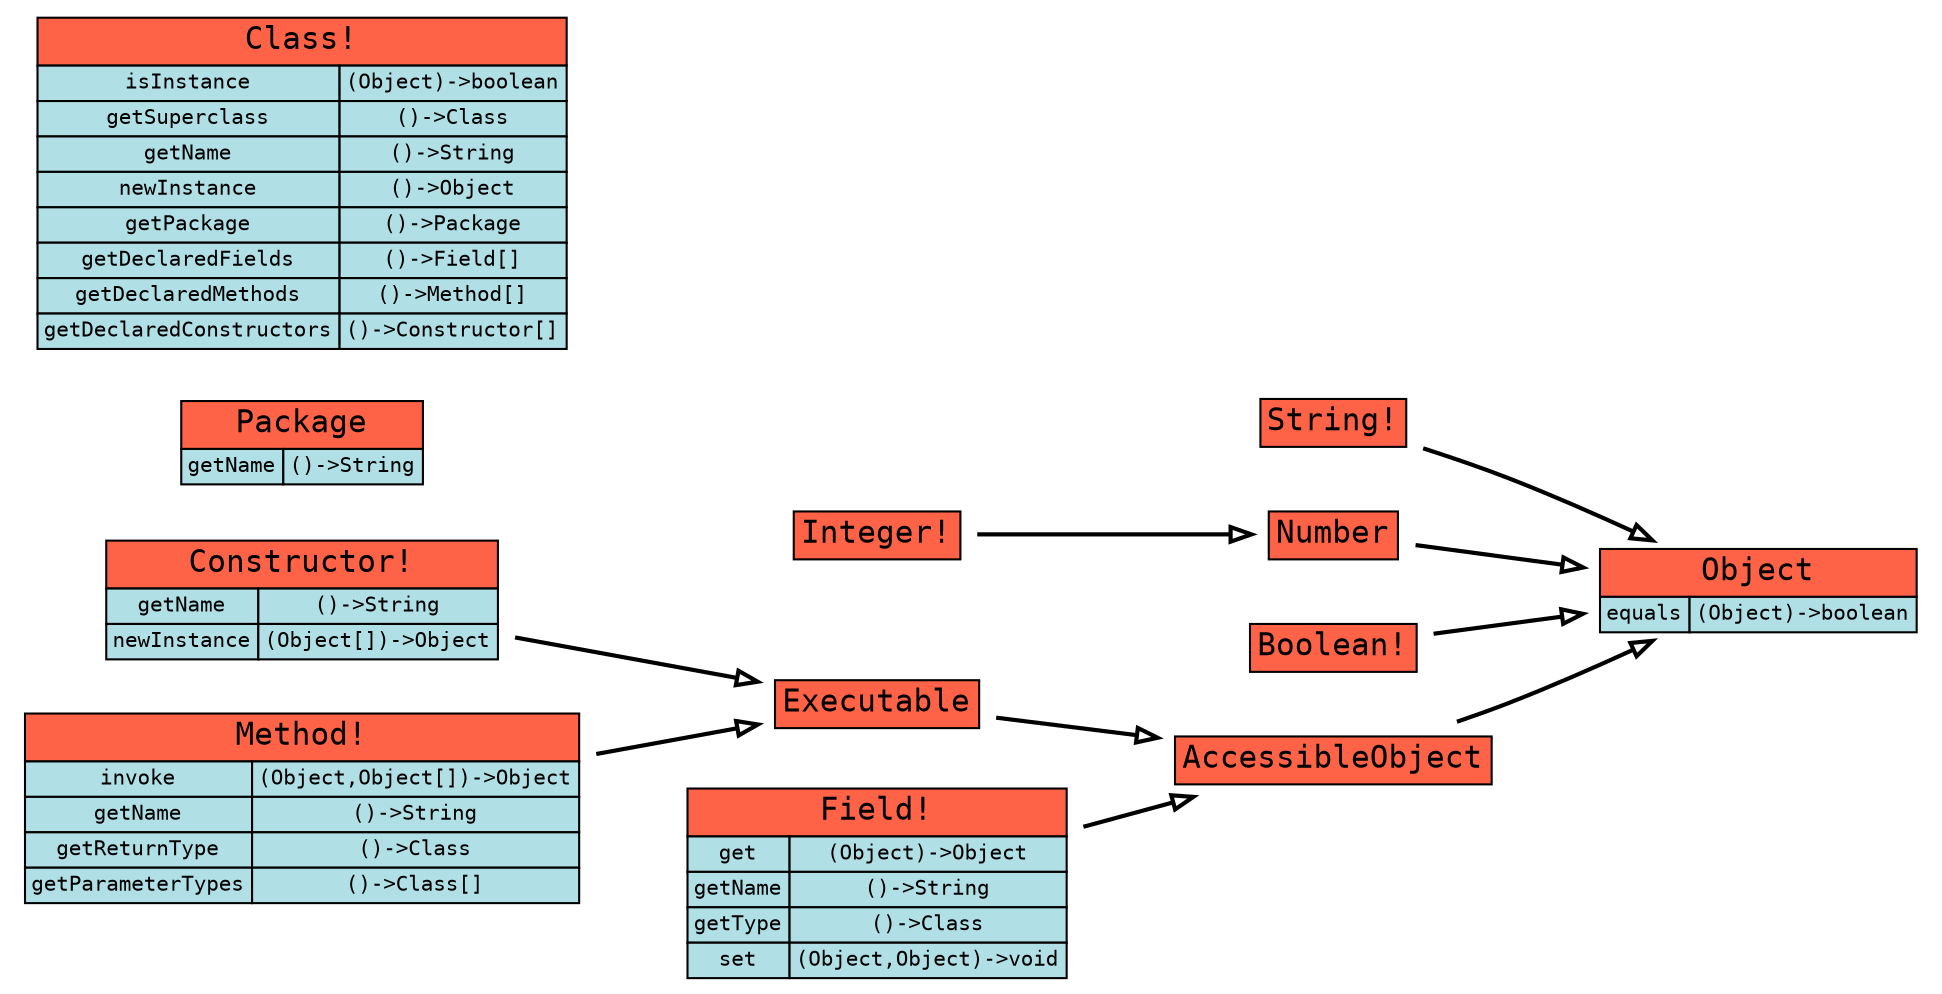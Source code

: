 digraph {
  rankdir="LR"
0[label=<<table BORDER="0" CELLBORDER="1" CELLSPACING="0" CELLPADDING="2"><tr><td bgcolor="tomato" colspan="2"><font face="INCONSOLATA" point-size="15">String!</font></td></tr></table>>,shape=none];
2[label=<<table BORDER="0" CELLBORDER="1" CELLSPACING="0" CELLPADDING="2"><tr><td bgcolor="tomato" colspan="2"><font face="INCONSOLATA" point-size="15">Number</font></td></tr></table>>,shape=none];
3[label=<<table BORDER="0" CELLBORDER="1" CELLSPACING="0" CELLPADDING="2"><tr><td bgcolor="tomato" colspan="2"><font face="INCONSOLATA" point-size="15">Integer!</font></td></tr></table>>,shape=none];
4[label=<<table BORDER="0" CELLBORDER="1" CELLSPACING="0" CELLPADDING="2"><tr><td bgcolor="tomato" colspan="2"><font face="INCONSOLATA" point-size="15">Boolean!</font></td></tr></table>>,shape=none];
5[label=<<table BORDER="0" CELLBORDER="1" CELLSPACING="0" CELLPADDING="2"><tr><td bgcolor="tomato" colspan="2"><font face="INCONSOLATA" point-size="15">Executable</font></td></tr></table>>,shape=none];
6[label=<<table BORDER="0" CELLBORDER="1" CELLSPACING="0" CELLPADDING="2"><tr><td bgcolor="tomato" colspan="2"><font face="INCONSOLATA" point-size="15">AccessibleObject</font></td></tr></table>>,shape=none];
1[label=<<table BORDER="0" CELLBORDER="1" CELLSPACING="0" CELLPADDING="2"><tr><td bgcolor="tomato" colspan="2"><font face="INCONSOLATA" point-size="15">Object</font></td></tr><tr> <td bgcolor="powderblue"><font point-size="10" face="INCONSOLATA">equals</font></td><td bgcolor="powderblue"><font point-size="10" face="INCONSOLATA">(Object)-&gt;boolean</font></td></tr></table>>,shape=none];
7[label=<<table BORDER="0" CELLBORDER="1" CELLSPACING="0" CELLPADDING="2"><tr><td bgcolor="tomato" colspan="2"><font face="INCONSOLATA" point-size="15">Constructor!</font></td></tr><tr> <td bgcolor="powderblue"><font point-size="10" face="INCONSOLATA">getName</font></td><td bgcolor="powderblue"><font point-size="10" face="INCONSOLATA">()-&gt;String</font></td></tr><tr> <td bgcolor="powderblue"><font point-size="10" face="INCONSOLATA">newInstance</font></td><td bgcolor="powderblue"><font point-size="10" face="INCONSOLATA">(Object[])-&gt;Object</font></td></tr></table>>,shape=none];
8[label=<<table BORDER="0" CELLBORDER="1" CELLSPACING="0" CELLPADDING="2"><tr><td bgcolor="tomato" colspan="2"><font face="INCONSOLATA" point-size="15">Package</font></td></tr><tr> <td bgcolor="powderblue"><font point-size="10" face="INCONSOLATA">getName</font></td><td bgcolor="powderblue"><font point-size="10" face="INCONSOLATA">()-&gt;String</font></td></tr></table>>,shape=none];
9[label=<<table BORDER="0" CELLBORDER="1" CELLSPACING="0" CELLPADDING="2"><tr><td bgcolor="tomato" colspan="2"><font face="INCONSOLATA" point-size="15">Field!</font></td></tr><tr> <td bgcolor="powderblue"><font point-size="10" face="INCONSOLATA">get</font></td><td bgcolor="powderblue"><font point-size="10" face="INCONSOLATA">(Object)-&gt;Object</font></td></tr><tr> <td bgcolor="powderblue"><font point-size="10" face="INCONSOLATA">getName</font></td><td bgcolor="powderblue"><font point-size="10" face="INCONSOLATA">()-&gt;String</font></td></tr><tr> <td bgcolor="powderblue"><font point-size="10" face="INCONSOLATA">getType</font></td><td bgcolor="powderblue"><font point-size="10" face="INCONSOLATA">()-&gt;Class</font></td></tr><tr> <td bgcolor="powderblue"><font point-size="10" face="INCONSOLATA">set</font></td><td bgcolor="powderblue"><font point-size="10" face="INCONSOLATA">(Object,Object)-&gt;void</font></td></tr></table>>,shape=none];
10[label=<<table BORDER="0" CELLBORDER="1" CELLSPACING="0" CELLPADDING="2"><tr><td bgcolor="tomato" colspan="2"><font face="INCONSOLATA" point-size="15">Method!</font></td></tr><tr> <td bgcolor="powderblue"><font point-size="10" face="INCONSOLATA">invoke</font></td><td bgcolor="powderblue"><font point-size="10" face="INCONSOLATA">(Object,Object[])-&gt;Object</font></td></tr><tr> <td bgcolor="powderblue"><font point-size="10" face="INCONSOLATA">getName</font></td><td bgcolor="powderblue"><font point-size="10" face="INCONSOLATA">()-&gt;String</font></td></tr><tr> <td bgcolor="powderblue"><font point-size="10" face="INCONSOLATA">getReturnType</font></td><td bgcolor="powderblue"><font point-size="10" face="INCONSOLATA">()-&gt;Class</font></td></tr><tr> <td bgcolor="powderblue"><font point-size="10" face="INCONSOLATA">getParameterTypes</font></td><td bgcolor="powderblue"><font point-size="10" face="INCONSOLATA">()-&gt;Class[]</font></td></tr></table>>,shape=none];
11[label=<<table BORDER="0" CELLBORDER="1" CELLSPACING="0" CELLPADDING="2"><tr><td bgcolor="tomato" colspan="2"><font face="INCONSOLATA" point-size="15">Class!</font></td></tr><tr> <td bgcolor="powderblue"><font point-size="10" face="INCONSOLATA">isInstance</font></td><td bgcolor="powderblue"><font point-size="10" face="INCONSOLATA">(Object)-&gt;boolean</font></td></tr><tr> <td bgcolor="powderblue"><font point-size="10" face="INCONSOLATA">getSuperclass</font></td><td bgcolor="powderblue"><font point-size="10" face="INCONSOLATA">()-&gt;Class</font></td></tr><tr> <td bgcolor="powderblue"><font point-size="10" face="INCONSOLATA">getName</font></td><td bgcolor="powderblue"><font point-size="10" face="INCONSOLATA">()-&gt;String</font></td></tr><tr> <td bgcolor="powderblue"><font point-size="10" face="INCONSOLATA">newInstance</font></td><td bgcolor="powderblue"><font point-size="10" face="INCONSOLATA">()-&gt;Object</font></td></tr><tr> <td bgcolor="powderblue"><font point-size="10" face="INCONSOLATA">getPackage</font></td><td bgcolor="powderblue"><font point-size="10" face="INCONSOLATA">()-&gt;Package</font></td></tr><tr> <td bgcolor="powderblue"><font point-size="10" face="INCONSOLATA">getDeclaredFields</font></td><td bgcolor="powderblue"><font point-size="10" face="INCONSOLATA">()-&gt;Field[]</font></td></tr><tr> <td bgcolor="powderblue"><font point-size="10" face="INCONSOLATA">getDeclaredMethods</font></td><td bgcolor="powderblue"><font point-size="10" face="INCONSOLATA">()-&gt;Method[]</font></td></tr><tr> <td bgcolor="powderblue"><font point-size="10" face="INCONSOLATA">getDeclaredConstructors</font></td><td bgcolor="powderblue"><font point-size="10" face="INCONSOLATA">()-&gt;Constructor[]</font></td></tr></table>>,shape=none];
0 -> 1[penwidth="2" arrowhead=empty];
2 -> 1[penwidth="2" arrowhead=empty];
3 -> 2[penwidth="2" arrowhead=empty];
4 -> 1[penwidth="2" arrowhead=empty];
5 -> 6[penwidth="2" arrowhead=empty];
6 -> 1[penwidth="2" arrowhead=empty];
7 -> 5[penwidth="2" arrowhead=empty];
9 -> 6[penwidth="2" arrowhead=empty];
10 -> 5[penwidth="2" arrowhead=empty];
}
